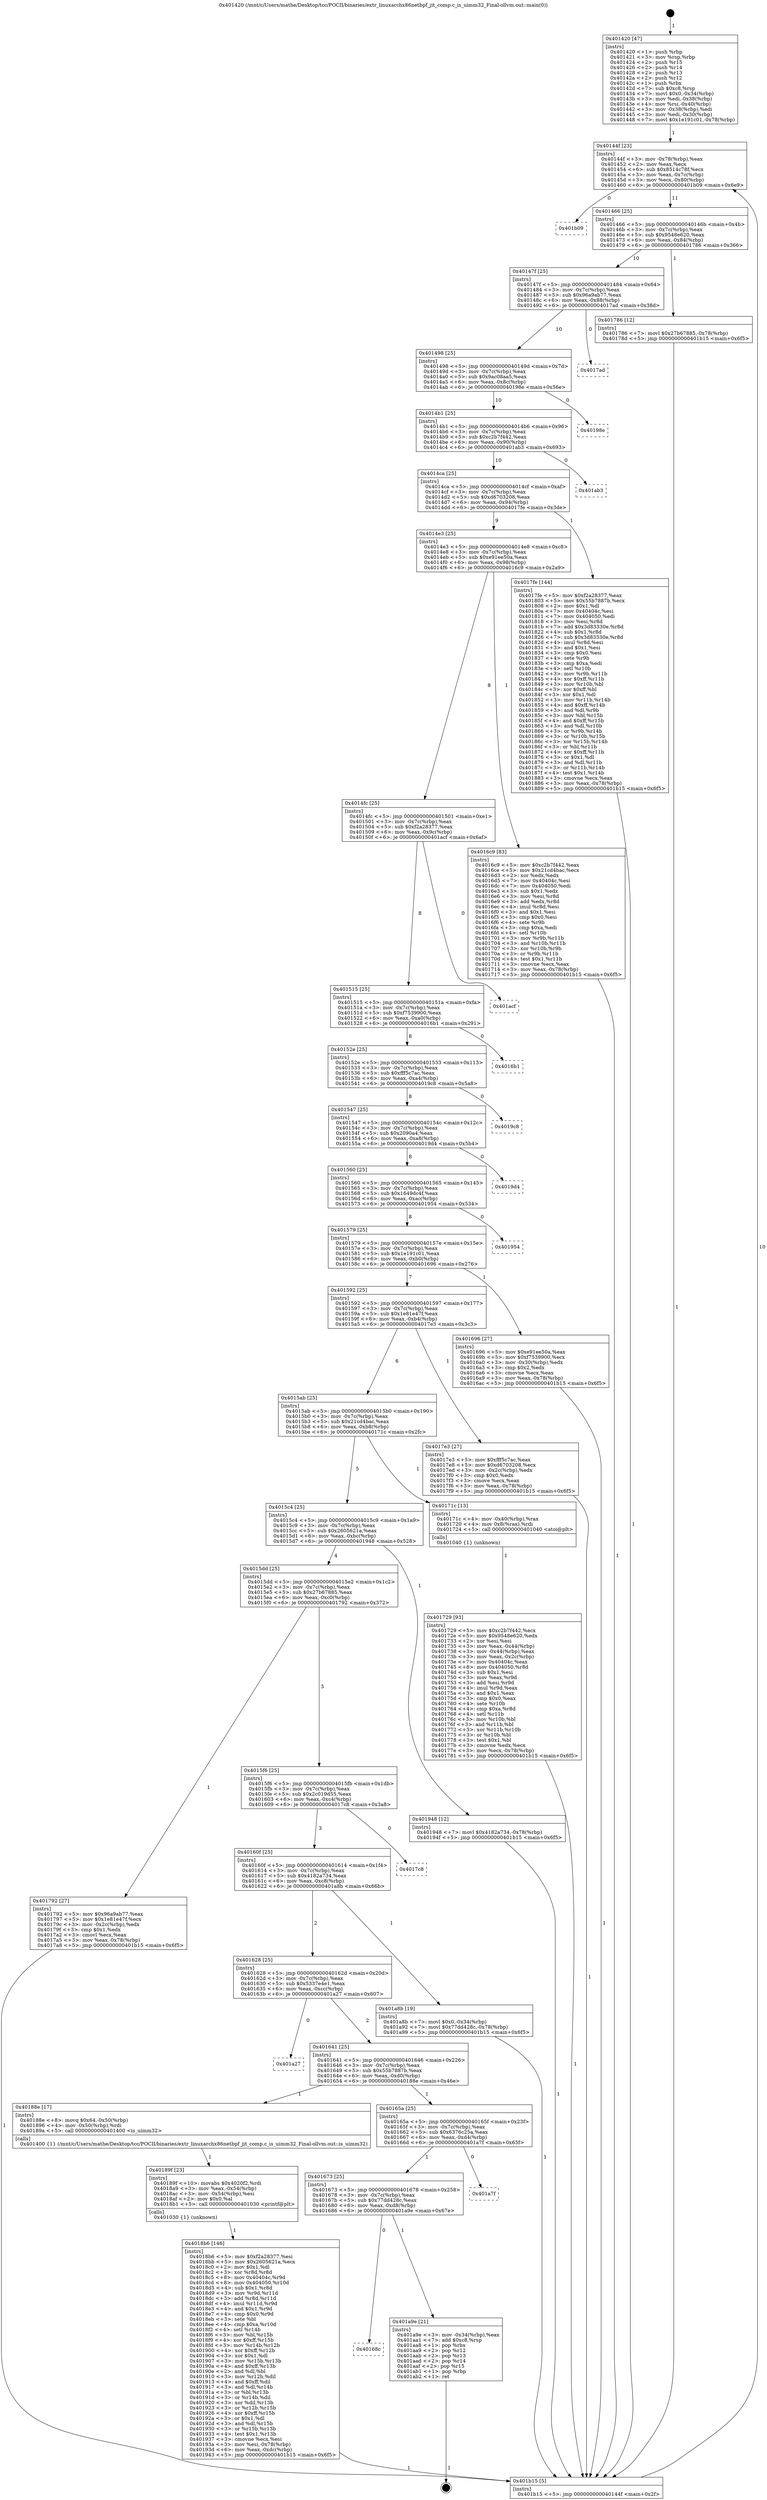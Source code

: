 digraph "0x401420" {
  label = "0x401420 (/mnt/c/Users/mathe/Desktop/tcc/POCII/binaries/extr_linuxarchx86netbpf_jit_comp.c_is_uimm32_Final-ollvm.out::main(0))"
  labelloc = "t"
  node[shape=record]

  Entry [label="",width=0.3,height=0.3,shape=circle,fillcolor=black,style=filled]
  "0x40144f" [label="{
     0x40144f [23]\l
     | [instrs]\l
     &nbsp;&nbsp;0x40144f \<+3\>: mov -0x78(%rbp),%eax\l
     &nbsp;&nbsp;0x401452 \<+2\>: mov %eax,%ecx\l
     &nbsp;&nbsp;0x401454 \<+6\>: sub $0x8514c78f,%ecx\l
     &nbsp;&nbsp;0x40145a \<+3\>: mov %eax,-0x7c(%rbp)\l
     &nbsp;&nbsp;0x40145d \<+3\>: mov %ecx,-0x80(%rbp)\l
     &nbsp;&nbsp;0x401460 \<+6\>: je 0000000000401b09 \<main+0x6e9\>\l
  }"]
  "0x401b09" [label="{
     0x401b09\l
  }", style=dashed]
  "0x401466" [label="{
     0x401466 [25]\l
     | [instrs]\l
     &nbsp;&nbsp;0x401466 \<+5\>: jmp 000000000040146b \<main+0x4b\>\l
     &nbsp;&nbsp;0x40146b \<+3\>: mov -0x7c(%rbp),%eax\l
     &nbsp;&nbsp;0x40146e \<+5\>: sub $0x9548e620,%eax\l
     &nbsp;&nbsp;0x401473 \<+6\>: mov %eax,-0x84(%rbp)\l
     &nbsp;&nbsp;0x401479 \<+6\>: je 0000000000401786 \<main+0x366\>\l
  }"]
  Exit [label="",width=0.3,height=0.3,shape=circle,fillcolor=black,style=filled,peripheries=2]
  "0x401786" [label="{
     0x401786 [12]\l
     | [instrs]\l
     &nbsp;&nbsp;0x401786 \<+7\>: movl $0x27b67885,-0x78(%rbp)\l
     &nbsp;&nbsp;0x40178d \<+5\>: jmp 0000000000401b15 \<main+0x6f5\>\l
  }"]
  "0x40147f" [label="{
     0x40147f [25]\l
     | [instrs]\l
     &nbsp;&nbsp;0x40147f \<+5\>: jmp 0000000000401484 \<main+0x64\>\l
     &nbsp;&nbsp;0x401484 \<+3\>: mov -0x7c(%rbp),%eax\l
     &nbsp;&nbsp;0x401487 \<+5\>: sub $0x96a9ab77,%eax\l
     &nbsp;&nbsp;0x40148c \<+6\>: mov %eax,-0x88(%rbp)\l
     &nbsp;&nbsp;0x401492 \<+6\>: je 00000000004017ad \<main+0x38d\>\l
  }"]
  "0x40168c" [label="{
     0x40168c\l
  }", style=dashed]
  "0x4017ad" [label="{
     0x4017ad\l
  }", style=dashed]
  "0x401498" [label="{
     0x401498 [25]\l
     | [instrs]\l
     &nbsp;&nbsp;0x401498 \<+5\>: jmp 000000000040149d \<main+0x7d\>\l
     &nbsp;&nbsp;0x40149d \<+3\>: mov -0x7c(%rbp),%eax\l
     &nbsp;&nbsp;0x4014a0 \<+5\>: sub $0x9ac08aa5,%eax\l
     &nbsp;&nbsp;0x4014a5 \<+6\>: mov %eax,-0x8c(%rbp)\l
     &nbsp;&nbsp;0x4014ab \<+6\>: je 000000000040198e \<main+0x56e\>\l
  }"]
  "0x401a9e" [label="{
     0x401a9e [21]\l
     | [instrs]\l
     &nbsp;&nbsp;0x401a9e \<+3\>: mov -0x34(%rbp),%eax\l
     &nbsp;&nbsp;0x401aa1 \<+7\>: add $0xc8,%rsp\l
     &nbsp;&nbsp;0x401aa8 \<+1\>: pop %rbx\l
     &nbsp;&nbsp;0x401aa9 \<+2\>: pop %r12\l
     &nbsp;&nbsp;0x401aab \<+2\>: pop %r13\l
     &nbsp;&nbsp;0x401aad \<+2\>: pop %r14\l
     &nbsp;&nbsp;0x401aaf \<+2\>: pop %r15\l
     &nbsp;&nbsp;0x401ab1 \<+1\>: pop %rbp\l
     &nbsp;&nbsp;0x401ab2 \<+1\>: ret\l
  }"]
  "0x40198e" [label="{
     0x40198e\l
  }", style=dashed]
  "0x4014b1" [label="{
     0x4014b1 [25]\l
     | [instrs]\l
     &nbsp;&nbsp;0x4014b1 \<+5\>: jmp 00000000004014b6 \<main+0x96\>\l
     &nbsp;&nbsp;0x4014b6 \<+3\>: mov -0x7c(%rbp),%eax\l
     &nbsp;&nbsp;0x4014b9 \<+5\>: sub $0xc2b7f442,%eax\l
     &nbsp;&nbsp;0x4014be \<+6\>: mov %eax,-0x90(%rbp)\l
     &nbsp;&nbsp;0x4014c4 \<+6\>: je 0000000000401ab3 \<main+0x693\>\l
  }"]
  "0x401673" [label="{
     0x401673 [25]\l
     | [instrs]\l
     &nbsp;&nbsp;0x401673 \<+5\>: jmp 0000000000401678 \<main+0x258\>\l
     &nbsp;&nbsp;0x401678 \<+3\>: mov -0x7c(%rbp),%eax\l
     &nbsp;&nbsp;0x40167b \<+5\>: sub $0x77dd428c,%eax\l
     &nbsp;&nbsp;0x401680 \<+6\>: mov %eax,-0xd8(%rbp)\l
     &nbsp;&nbsp;0x401686 \<+6\>: je 0000000000401a9e \<main+0x67e\>\l
  }"]
  "0x401ab3" [label="{
     0x401ab3\l
  }", style=dashed]
  "0x4014ca" [label="{
     0x4014ca [25]\l
     | [instrs]\l
     &nbsp;&nbsp;0x4014ca \<+5\>: jmp 00000000004014cf \<main+0xaf\>\l
     &nbsp;&nbsp;0x4014cf \<+3\>: mov -0x7c(%rbp),%eax\l
     &nbsp;&nbsp;0x4014d2 \<+5\>: sub $0xd6703208,%eax\l
     &nbsp;&nbsp;0x4014d7 \<+6\>: mov %eax,-0x94(%rbp)\l
     &nbsp;&nbsp;0x4014dd \<+6\>: je 00000000004017fe \<main+0x3de\>\l
  }"]
  "0x401a7f" [label="{
     0x401a7f\l
  }", style=dashed]
  "0x4017fe" [label="{
     0x4017fe [144]\l
     | [instrs]\l
     &nbsp;&nbsp;0x4017fe \<+5\>: mov $0xf2a28377,%eax\l
     &nbsp;&nbsp;0x401803 \<+5\>: mov $0x55b7887b,%ecx\l
     &nbsp;&nbsp;0x401808 \<+2\>: mov $0x1,%dl\l
     &nbsp;&nbsp;0x40180a \<+7\>: mov 0x40404c,%esi\l
     &nbsp;&nbsp;0x401811 \<+7\>: mov 0x404050,%edi\l
     &nbsp;&nbsp;0x401818 \<+3\>: mov %esi,%r8d\l
     &nbsp;&nbsp;0x40181b \<+7\>: add $0x3d83330e,%r8d\l
     &nbsp;&nbsp;0x401822 \<+4\>: sub $0x1,%r8d\l
     &nbsp;&nbsp;0x401826 \<+7\>: sub $0x3d83330e,%r8d\l
     &nbsp;&nbsp;0x40182d \<+4\>: imul %r8d,%esi\l
     &nbsp;&nbsp;0x401831 \<+3\>: and $0x1,%esi\l
     &nbsp;&nbsp;0x401834 \<+3\>: cmp $0x0,%esi\l
     &nbsp;&nbsp;0x401837 \<+4\>: sete %r9b\l
     &nbsp;&nbsp;0x40183b \<+3\>: cmp $0xa,%edi\l
     &nbsp;&nbsp;0x40183e \<+4\>: setl %r10b\l
     &nbsp;&nbsp;0x401842 \<+3\>: mov %r9b,%r11b\l
     &nbsp;&nbsp;0x401845 \<+4\>: xor $0xff,%r11b\l
     &nbsp;&nbsp;0x401849 \<+3\>: mov %r10b,%bl\l
     &nbsp;&nbsp;0x40184c \<+3\>: xor $0xff,%bl\l
     &nbsp;&nbsp;0x40184f \<+3\>: xor $0x1,%dl\l
     &nbsp;&nbsp;0x401852 \<+3\>: mov %r11b,%r14b\l
     &nbsp;&nbsp;0x401855 \<+4\>: and $0xff,%r14b\l
     &nbsp;&nbsp;0x401859 \<+3\>: and %dl,%r9b\l
     &nbsp;&nbsp;0x40185c \<+3\>: mov %bl,%r15b\l
     &nbsp;&nbsp;0x40185f \<+4\>: and $0xff,%r15b\l
     &nbsp;&nbsp;0x401863 \<+3\>: and %dl,%r10b\l
     &nbsp;&nbsp;0x401866 \<+3\>: or %r9b,%r14b\l
     &nbsp;&nbsp;0x401869 \<+3\>: or %r10b,%r15b\l
     &nbsp;&nbsp;0x40186c \<+3\>: xor %r15b,%r14b\l
     &nbsp;&nbsp;0x40186f \<+3\>: or %bl,%r11b\l
     &nbsp;&nbsp;0x401872 \<+4\>: xor $0xff,%r11b\l
     &nbsp;&nbsp;0x401876 \<+3\>: or $0x1,%dl\l
     &nbsp;&nbsp;0x401879 \<+3\>: and %dl,%r11b\l
     &nbsp;&nbsp;0x40187c \<+3\>: or %r11b,%r14b\l
     &nbsp;&nbsp;0x40187f \<+4\>: test $0x1,%r14b\l
     &nbsp;&nbsp;0x401883 \<+3\>: cmovne %ecx,%eax\l
     &nbsp;&nbsp;0x401886 \<+3\>: mov %eax,-0x78(%rbp)\l
     &nbsp;&nbsp;0x401889 \<+5\>: jmp 0000000000401b15 \<main+0x6f5\>\l
  }"]
  "0x4014e3" [label="{
     0x4014e3 [25]\l
     | [instrs]\l
     &nbsp;&nbsp;0x4014e3 \<+5\>: jmp 00000000004014e8 \<main+0xc8\>\l
     &nbsp;&nbsp;0x4014e8 \<+3\>: mov -0x7c(%rbp),%eax\l
     &nbsp;&nbsp;0x4014eb \<+5\>: sub $0xe91ee50a,%eax\l
     &nbsp;&nbsp;0x4014f0 \<+6\>: mov %eax,-0x98(%rbp)\l
     &nbsp;&nbsp;0x4014f6 \<+6\>: je 00000000004016c9 \<main+0x2a9\>\l
  }"]
  "0x4018b6" [label="{
     0x4018b6 [146]\l
     | [instrs]\l
     &nbsp;&nbsp;0x4018b6 \<+5\>: mov $0xf2a28377,%esi\l
     &nbsp;&nbsp;0x4018bb \<+5\>: mov $0x2605621a,%ecx\l
     &nbsp;&nbsp;0x4018c0 \<+2\>: mov $0x1,%dl\l
     &nbsp;&nbsp;0x4018c2 \<+3\>: xor %r8d,%r8d\l
     &nbsp;&nbsp;0x4018c5 \<+8\>: mov 0x40404c,%r9d\l
     &nbsp;&nbsp;0x4018cd \<+8\>: mov 0x404050,%r10d\l
     &nbsp;&nbsp;0x4018d5 \<+4\>: sub $0x1,%r8d\l
     &nbsp;&nbsp;0x4018d9 \<+3\>: mov %r9d,%r11d\l
     &nbsp;&nbsp;0x4018dc \<+3\>: add %r8d,%r11d\l
     &nbsp;&nbsp;0x4018df \<+4\>: imul %r11d,%r9d\l
     &nbsp;&nbsp;0x4018e3 \<+4\>: and $0x1,%r9d\l
     &nbsp;&nbsp;0x4018e7 \<+4\>: cmp $0x0,%r9d\l
     &nbsp;&nbsp;0x4018eb \<+3\>: sete %bl\l
     &nbsp;&nbsp;0x4018ee \<+4\>: cmp $0xa,%r10d\l
     &nbsp;&nbsp;0x4018f2 \<+4\>: setl %r14b\l
     &nbsp;&nbsp;0x4018f6 \<+3\>: mov %bl,%r15b\l
     &nbsp;&nbsp;0x4018f9 \<+4\>: xor $0xff,%r15b\l
     &nbsp;&nbsp;0x4018fd \<+3\>: mov %r14b,%r12b\l
     &nbsp;&nbsp;0x401900 \<+4\>: xor $0xff,%r12b\l
     &nbsp;&nbsp;0x401904 \<+3\>: xor $0x1,%dl\l
     &nbsp;&nbsp;0x401907 \<+3\>: mov %r15b,%r13b\l
     &nbsp;&nbsp;0x40190a \<+4\>: and $0xff,%r13b\l
     &nbsp;&nbsp;0x40190e \<+2\>: and %dl,%bl\l
     &nbsp;&nbsp;0x401910 \<+3\>: mov %r12b,%dil\l
     &nbsp;&nbsp;0x401913 \<+4\>: and $0xff,%dil\l
     &nbsp;&nbsp;0x401917 \<+3\>: and %dl,%r14b\l
     &nbsp;&nbsp;0x40191a \<+3\>: or %bl,%r13b\l
     &nbsp;&nbsp;0x40191d \<+3\>: or %r14b,%dil\l
     &nbsp;&nbsp;0x401920 \<+3\>: xor %dil,%r13b\l
     &nbsp;&nbsp;0x401923 \<+3\>: or %r12b,%r15b\l
     &nbsp;&nbsp;0x401926 \<+4\>: xor $0xff,%r15b\l
     &nbsp;&nbsp;0x40192a \<+3\>: or $0x1,%dl\l
     &nbsp;&nbsp;0x40192d \<+3\>: and %dl,%r15b\l
     &nbsp;&nbsp;0x401930 \<+3\>: or %r15b,%r13b\l
     &nbsp;&nbsp;0x401933 \<+4\>: test $0x1,%r13b\l
     &nbsp;&nbsp;0x401937 \<+3\>: cmovne %ecx,%esi\l
     &nbsp;&nbsp;0x40193a \<+3\>: mov %esi,-0x78(%rbp)\l
     &nbsp;&nbsp;0x40193d \<+6\>: mov %eax,-0xdc(%rbp)\l
     &nbsp;&nbsp;0x401943 \<+5\>: jmp 0000000000401b15 \<main+0x6f5\>\l
  }"]
  "0x4016c9" [label="{
     0x4016c9 [83]\l
     | [instrs]\l
     &nbsp;&nbsp;0x4016c9 \<+5\>: mov $0xc2b7f442,%eax\l
     &nbsp;&nbsp;0x4016ce \<+5\>: mov $0x21cd4bac,%ecx\l
     &nbsp;&nbsp;0x4016d3 \<+2\>: xor %edx,%edx\l
     &nbsp;&nbsp;0x4016d5 \<+7\>: mov 0x40404c,%esi\l
     &nbsp;&nbsp;0x4016dc \<+7\>: mov 0x404050,%edi\l
     &nbsp;&nbsp;0x4016e3 \<+3\>: sub $0x1,%edx\l
     &nbsp;&nbsp;0x4016e6 \<+3\>: mov %esi,%r8d\l
     &nbsp;&nbsp;0x4016e9 \<+3\>: add %edx,%r8d\l
     &nbsp;&nbsp;0x4016ec \<+4\>: imul %r8d,%esi\l
     &nbsp;&nbsp;0x4016f0 \<+3\>: and $0x1,%esi\l
     &nbsp;&nbsp;0x4016f3 \<+3\>: cmp $0x0,%esi\l
     &nbsp;&nbsp;0x4016f6 \<+4\>: sete %r9b\l
     &nbsp;&nbsp;0x4016fa \<+3\>: cmp $0xa,%edi\l
     &nbsp;&nbsp;0x4016fd \<+4\>: setl %r10b\l
     &nbsp;&nbsp;0x401701 \<+3\>: mov %r9b,%r11b\l
     &nbsp;&nbsp;0x401704 \<+3\>: and %r10b,%r11b\l
     &nbsp;&nbsp;0x401707 \<+3\>: xor %r10b,%r9b\l
     &nbsp;&nbsp;0x40170a \<+3\>: or %r9b,%r11b\l
     &nbsp;&nbsp;0x40170d \<+4\>: test $0x1,%r11b\l
     &nbsp;&nbsp;0x401711 \<+3\>: cmovne %ecx,%eax\l
     &nbsp;&nbsp;0x401714 \<+3\>: mov %eax,-0x78(%rbp)\l
     &nbsp;&nbsp;0x401717 \<+5\>: jmp 0000000000401b15 \<main+0x6f5\>\l
  }"]
  "0x4014fc" [label="{
     0x4014fc [25]\l
     | [instrs]\l
     &nbsp;&nbsp;0x4014fc \<+5\>: jmp 0000000000401501 \<main+0xe1\>\l
     &nbsp;&nbsp;0x401501 \<+3\>: mov -0x7c(%rbp),%eax\l
     &nbsp;&nbsp;0x401504 \<+5\>: sub $0xf2a28377,%eax\l
     &nbsp;&nbsp;0x401509 \<+6\>: mov %eax,-0x9c(%rbp)\l
     &nbsp;&nbsp;0x40150f \<+6\>: je 0000000000401acf \<main+0x6af\>\l
  }"]
  "0x40189f" [label="{
     0x40189f [23]\l
     | [instrs]\l
     &nbsp;&nbsp;0x40189f \<+10\>: movabs $0x4020f2,%rdi\l
     &nbsp;&nbsp;0x4018a9 \<+3\>: mov %eax,-0x54(%rbp)\l
     &nbsp;&nbsp;0x4018ac \<+3\>: mov -0x54(%rbp),%esi\l
     &nbsp;&nbsp;0x4018af \<+2\>: mov $0x0,%al\l
     &nbsp;&nbsp;0x4018b1 \<+5\>: call 0000000000401030 \<printf@plt\>\l
     | [calls]\l
     &nbsp;&nbsp;0x401030 \{1\} (unknown)\l
  }"]
  "0x401acf" [label="{
     0x401acf\l
  }", style=dashed]
  "0x401515" [label="{
     0x401515 [25]\l
     | [instrs]\l
     &nbsp;&nbsp;0x401515 \<+5\>: jmp 000000000040151a \<main+0xfa\>\l
     &nbsp;&nbsp;0x40151a \<+3\>: mov -0x7c(%rbp),%eax\l
     &nbsp;&nbsp;0x40151d \<+5\>: sub $0xf7539900,%eax\l
     &nbsp;&nbsp;0x401522 \<+6\>: mov %eax,-0xa0(%rbp)\l
     &nbsp;&nbsp;0x401528 \<+6\>: je 00000000004016b1 \<main+0x291\>\l
  }"]
  "0x40165a" [label="{
     0x40165a [25]\l
     | [instrs]\l
     &nbsp;&nbsp;0x40165a \<+5\>: jmp 000000000040165f \<main+0x23f\>\l
     &nbsp;&nbsp;0x40165f \<+3\>: mov -0x7c(%rbp),%eax\l
     &nbsp;&nbsp;0x401662 \<+5\>: sub $0x6376c25a,%eax\l
     &nbsp;&nbsp;0x401667 \<+6\>: mov %eax,-0xd4(%rbp)\l
     &nbsp;&nbsp;0x40166d \<+6\>: je 0000000000401a7f \<main+0x65f\>\l
  }"]
  "0x4016b1" [label="{
     0x4016b1\l
  }", style=dashed]
  "0x40152e" [label="{
     0x40152e [25]\l
     | [instrs]\l
     &nbsp;&nbsp;0x40152e \<+5\>: jmp 0000000000401533 \<main+0x113\>\l
     &nbsp;&nbsp;0x401533 \<+3\>: mov -0x7c(%rbp),%eax\l
     &nbsp;&nbsp;0x401536 \<+5\>: sub $0xfff5c7ac,%eax\l
     &nbsp;&nbsp;0x40153b \<+6\>: mov %eax,-0xa4(%rbp)\l
     &nbsp;&nbsp;0x401541 \<+6\>: je 00000000004019c8 \<main+0x5a8\>\l
  }"]
  "0x40188e" [label="{
     0x40188e [17]\l
     | [instrs]\l
     &nbsp;&nbsp;0x40188e \<+8\>: movq $0x64,-0x50(%rbp)\l
     &nbsp;&nbsp;0x401896 \<+4\>: mov -0x50(%rbp),%rdi\l
     &nbsp;&nbsp;0x40189a \<+5\>: call 0000000000401400 \<is_uimm32\>\l
     | [calls]\l
     &nbsp;&nbsp;0x401400 \{1\} (/mnt/c/Users/mathe/Desktop/tcc/POCII/binaries/extr_linuxarchx86netbpf_jit_comp.c_is_uimm32_Final-ollvm.out::is_uimm32)\l
  }"]
  "0x4019c8" [label="{
     0x4019c8\l
  }", style=dashed]
  "0x401547" [label="{
     0x401547 [25]\l
     | [instrs]\l
     &nbsp;&nbsp;0x401547 \<+5\>: jmp 000000000040154c \<main+0x12c\>\l
     &nbsp;&nbsp;0x40154c \<+3\>: mov -0x7c(%rbp),%eax\l
     &nbsp;&nbsp;0x40154f \<+5\>: sub $0x2090a4,%eax\l
     &nbsp;&nbsp;0x401554 \<+6\>: mov %eax,-0xa8(%rbp)\l
     &nbsp;&nbsp;0x40155a \<+6\>: je 00000000004019d4 \<main+0x5b4\>\l
  }"]
  "0x401641" [label="{
     0x401641 [25]\l
     | [instrs]\l
     &nbsp;&nbsp;0x401641 \<+5\>: jmp 0000000000401646 \<main+0x226\>\l
     &nbsp;&nbsp;0x401646 \<+3\>: mov -0x7c(%rbp),%eax\l
     &nbsp;&nbsp;0x401649 \<+5\>: sub $0x55b7887b,%eax\l
     &nbsp;&nbsp;0x40164e \<+6\>: mov %eax,-0xd0(%rbp)\l
     &nbsp;&nbsp;0x401654 \<+6\>: je 000000000040188e \<main+0x46e\>\l
  }"]
  "0x4019d4" [label="{
     0x4019d4\l
  }", style=dashed]
  "0x401560" [label="{
     0x401560 [25]\l
     | [instrs]\l
     &nbsp;&nbsp;0x401560 \<+5\>: jmp 0000000000401565 \<main+0x145\>\l
     &nbsp;&nbsp;0x401565 \<+3\>: mov -0x7c(%rbp),%eax\l
     &nbsp;&nbsp;0x401568 \<+5\>: sub $0x1649dc4f,%eax\l
     &nbsp;&nbsp;0x40156d \<+6\>: mov %eax,-0xac(%rbp)\l
     &nbsp;&nbsp;0x401573 \<+6\>: je 0000000000401954 \<main+0x534\>\l
  }"]
  "0x401a27" [label="{
     0x401a27\l
  }", style=dashed]
  "0x401954" [label="{
     0x401954\l
  }", style=dashed]
  "0x401579" [label="{
     0x401579 [25]\l
     | [instrs]\l
     &nbsp;&nbsp;0x401579 \<+5\>: jmp 000000000040157e \<main+0x15e\>\l
     &nbsp;&nbsp;0x40157e \<+3\>: mov -0x7c(%rbp),%eax\l
     &nbsp;&nbsp;0x401581 \<+5\>: sub $0x1e191c01,%eax\l
     &nbsp;&nbsp;0x401586 \<+6\>: mov %eax,-0xb0(%rbp)\l
     &nbsp;&nbsp;0x40158c \<+6\>: je 0000000000401696 \<main+0x276\>\l
  }"]
  "0x401628" [label="{
     0x401628 [25]\l
     | [instrs]\l
     &nbsp;&nbsp;0x401628 \<+5\>: jmp 000000000040162d \<main+0x20d\>\l
     &nbsp;&nbsp;0x40162d \<+3\>: mov -0x7c(%rbp),%eax\l
     &nbsp;&nbsp;0x401630 \<+5\>: sub $0x5337e4e1,%eax\l
     &nbsp;&nbsp;0x401635 \<+6\>: mov %eax,-0xcc(%rbp)\l
     &nbsp;&nbsp;0x40163b \<+6\>: je 0000000000401a27 \<main+0x607\>\l
  }"]
  "0x401696" [label="{
     0x401696 [27]\l
     | [instrs]\l
     &nbsp;&nbsp;0x401696 \<+5\>: mov $0xe91ee50a,%eax\l
     &nbsp;&nbsp;0x40169b \<+5\>: mov $0xf7539900,%ecx\l
     &nbsp;&nbsp;0x4016a0 \<+3\>: mov -0x30(%rbp),%edx\l
     &nbsp;&nbsp;0x4016a3 \<+3\>: cmp $0x2,%edx\l
     &nbsp;&nbsp;0x4016a6 \<+3\>: cmovne %ecx,%eax\l
     &nbsp;&nbsp;0x4016a9 \<+3\>: mov %eax,-0x78(%rbp)\l
     &nbsp;&nbsp;0x4016ac \<+5\>: jmp 0000000000401b15 \<main+0x6f5\>\l
  }"]
  "0x401592" [label="{
     0x401592 [25]\l
     | [instrs]\l
     &nbsp;&nbsp;0x401592 \<+5\>: jmp 0000000000401597 \<main+0x177\>\l
     &nbsp;&nbsp;0x401597 \<+3\>: mov -0x7c(%rbp),%eax\l
     &nbsp;&nbsp;0x40159a \<+5\>: sub $0x1e81e47f,%eax\l
     &nbsp;&nbsp;0x40159f \<+6\>: mov %eax,-0xb4(%rbp)\l
     &nbsp;&nbsp;0x4015a5 \<+6\>: je 00000000004017e3 \<main+0x3c3\>\l
  }"]
  "0x401b15" [label="{
     0x401b15 [5]\l
     | [instrs]\l
     &nbsp;&nbsp;0x401b15 \<+5\>: jmp 000000000040144f \<main+0x2f\>\l
  }"]
  "0x401420" [label="{
     0x401420 [47]\l
     | [instrs]\l
     &nbsp;&nbsp;0x401420 \<+1\>: push %rbp\l
     &nbsp;&nbsp;0x401421 \<+3\>: mov %rsp,%rbp\l
     &nbsp;&nbsp;0x401424 \<+2\>: push %r15\l
     &nbsp;&nbsp;0x401426 \<+2\>: push %r14\l
     &nbsp;&nbsp;0x401428 \<+2\>: push %r13\l
     &nbsp;&nbsp;0x40142a \<+2\>: push %r12\l
     &nbsp;&nbsp;0x40142c \<+1\>: push %rbx\l
     &nbsp;&nbsp;0x40142d \<+7\>: sub $0xc8,%rsp\l
     &nbsp;&nbsp;0x401434 \<+7\>: movl $0x0,-0x34(%rbp)\l
     &nbsp;&nbsp;0x40143b \<+3\>: mov %edi,-0x38(%rbp)\l
     &nbsp;&nbsp;0x40143e \<+4\>: mov %rsi,-0x40(%rbp)\l
     &nbsp;&nbsp;0x401442 \<+3\>: mov -0x38(%rbp),%edi\l
     &nbsp;&nbsp;0x401445 \<+3\>: mov %edi,-0x30(%rbp)\l
     &nbsp;&nbsp;0x401448 \<+7\>: movl $0x1e191c01,-0x78(%rbp)\l
  }"]
  "0x401a8b" [label="{
     0x401a8b [19]\l
     | [instrs]\l
     &nbsp;&nbsp;0x401a8b \<+7\>: movl $0x0,-0x34(%rbp)\l
     &nbsp;&nbsp;0x401a92 \<+7\>: movl $0x77dd428c,-0x78(%rbp)\l
     &nbsp;&nbsp;0x401a99 \<+5\>: jmp 0000000000401b15 \<main+0x6f5\>\l
  }"]
  "0x4017e3" [label="{
     0x4017e3 [27]\l
     | [instrs]\l
     &nbsp;&nbsp;0x4017e3 \<+5\>: mov $0xfff5c7ac,%eax\l
     &nbsp;&nbsp;0x4017e8 \<+5\>: mov $0xd6703208,%ecx\l
     &nbsp;&nbsp;0x4017ed \<+3\>: mov -0x2c(%rbp),%edx\l
     &nbsp;&nbsp;0x4017f0 \<+3\>: cmp $0x0,%edx\l
     &nbsp;&nbsp;0x4017f3 \<+3\>: cmove %ecx,%eax\l
     &nbsp;&nbsp;0x4017f6 \<+3\>: mov %eax,-0x78(%rbp)\l
     &nbsp;&nbsp;0x4017f9 \<+5\>: jmp 0000000000401b15 \<main+0x6f5\>\l
  }"]
  "0x4015ab" [label="{
     0x4015ab [25]\l
     | [instrs]\l
     &nbsp;&nbsp;0x4015ab \<+5\>: jmp 00000000004015b0 \<main+0x190\>\l
     &nbsp;&nbsp;0x4015b0 \<+3\>: mov -0x7c(%rbp),%eax\l
     &nbsp;&nbsp;0x4015b3 \<+5\>: sub $0x21cd4bac,%eax\l
     &nbsp;&nbsp;0x4015b8 \<+6\>: mov %eax,-0xb8(%rbp)\l
     &nbsp;&nbsp;0x4015be \<+6\>: je 000000000040171c \<main+0x2fc\>\l
  }"]
  "0x40160f" [label="{
     0x40160f [25]\l
     | [instrs]\l
     &nbsp;&nbsp;0x40160f \<+5\>: jmp 0000000000401614 \<main+0x1f4\>\l
     &nbsp;&nbsp;0x401614 \<+3\>: mov -0x7c(%rbp),%eax\l
     &nbsp;&nbsp;0x401617 \<+5\>: sub $0x4182a734,%eax\l
     &nbsp;&nbsp;0x40161c \<+6\>: mov %eax,-0xc8(%rbp)\l
     &nbsp;&nbsp;0x401622 \<+6\>: je 0000000000401a8b \<main+0x66b\>\l
  }"]
  "0x40171c" [label="{
     0x40171c [13]\l
     | [instrs]\l
     &nbsp;&nbsp;0x40171c \<+4\>: mov -0x40(%rbp),%rax\l
     &nbsp;&nbsp;0x401720 \<+4\>: mov 0x8(%rax),%rdi\l
     &nbsp;&nbsp;0x401724 \<+5\>: call 0000000000401040 \<atoi@plt\>\l
     | [calls]\l
     &nbsp;&nbsp;0x401040 \{1\} (unknown)\l
  }"]
  "0x4015c4" [label="{
     0x4015c4 [25]\l
     | [instrs]\l
     &nbsp;&nbsp;0x4015c4 \<+5\>: jmp 00000000004015c9 \<main+0x1a9\>\l
     &nbsp;&nbsp;0x4015c9 \<+3\>: mov -0x7c(%rbp),%eax\l
     &nbsp;&nbsp;0x4015cc \<+5\>: sub $0x2605621a,%eax\l
     &nbsp;&nbsp;0x4015d1 \<+6\>: mov %eax,-0xbc(%rbp)\l
     &nbsp;&nbsp;0x4015d7 \<+6\>: je 0000000000401948 \<main+0x528\>\l
  }"]
  "0x401729" [label="{
     0x401729 [93]\l
     | [instrs]\l
     &nbsp;&nbsp;0x401729 \<+5\>: mov $0xc2b7f442,%ecx\l
     &nbsp;&nbsp;0x40172e \<+5\>: mov $0x9548e620,%edx\l
     &nbsp;&nbsp;0x401733 \<+2\>: xor %esi,%esi\l
     &nbsp;&nbsp;0x401735 \<+3\>: mov %eax,-0x44(%rbp)\l
     &nbsp;&nbsp;0x401738 \<+3\>: mov -0x44(%rbp),%eax\l
     &nbsp;&nbsp;0x40173b \<+3\>: mov %eax,-0x2c(%rbp)\l
     &nbsp;&nbsp;0x40173e \<+7\>: mov 0x40404c,%eax\l
     &nbsp;&nbsp;0x401745 \<+8\>: mov 0x404050,%r8d\l
     &nbsp;&nbsp;0x40174d \<+3\>: sub $0x1,%esi\l
     &nbsp;&nbsp;0x401750 \<+3\>: mov %eax,%r9d\l
     &nbsp;&nbsp;0x401753 \<+3\>: add %esi,%r9d\l
     &nbsp;&nbsp;0x401756 \<+4\>: imul %r9d,%eax\l
     &nbsp;&nbsp;0x40175a \<+3\>: and $0x1,%eax\l
     &nbsp;&nbsp;0x40175d \<+3\>: cmp $0x0,%eax\l
     &nbsp;&nbsp;0x401760 \<+4\>: sete %r10b\l
     &nbsp;&nbsp;0x401764 \<+4\>: cmp $0xa,%r8d\l
     &nbsp;&nbsp;0x401768 \<+4\>: setl %r11b\l
     &nbsp;&nbsp;0x40176c \<+3\>: mov %r10b,%bl\l
     &nbsp;&nbsp;0x40176f \<+3\>: and %r11b,%bl\l
     &nbsp;&nbsp;0x401772 \<+3\>: xor %r11b,%r10b\l
     &nbsp;&nbsp;0x401775 \<+3\>: or %r10b,%bl\l
     &nbsp;&nbsp;0x401778 \<+3\>: test $0x1,%bl\l
     &nbsp;&nbsp;0x40177b \<+3\>: cmovne %edx,%ecx\l
     &nbsp;&nbsp;0x40177e \<+3\>: mov %ecx,-0x78(%rbp)\l
     &nbsp;&nbsp;0x401781 \<+5\>: jmp 0000000000401b15 \<main+0x6f5\>\l
  }"]
  "0x4017c8" [label="{
     0x4017c8\l
  }", style=dashed]
  "0x401948" [label="{
     0x401948 [12]\l
     | [instrs]\l
     &nbsp;&nbsp;0x401948 \<+7\>: movl $0x4182a734,-0x78(%rbp)\l
     &nbsp;&nbsp;0x40194f \<+5\>: jmp 0000000000401b15 \<main+0x6f5\>\l
  }"]
  "0x4015dd" [label="{
     0x4015dd [25]\l
     | [instrs]\l
     &nbsp;&nbsp;0x4015dd \<+5\>: jmp 00000000004015e2 \<main+0x1c2\>\l
     &nbsp;&nbsp;0x4015e2 \<+3\>: mov -0x7c(%rbp),%eax\l
     &nbsp;&nbsp;0x4015e5 \<+5\>: sub $0x27b67885,%eax\l
     &nbsp;&nbsp;0x4015ea \<+6\>: mov %eax,-0xc0(%rbp)\l
     &nbsp;&nbsp;0x4015f0 \<+6\>: je 0000000000401792 \<main+0x372\>\l
  }"]
  "0x4015f6" [label="{
     0x4015f6 [25]\l
     | [instrs]\l
     &nbsp;&nbsp;0x4015f6 \<+5\>: jmp 00000000004015fb \<main+0x1db\>\l
     &nbsp;&nbsp;0x4015fb \<+3\>: mov -0x7c(%rbp),%eax\l
     &nbsp;&nbsp;0x4015fe \<+5\>: sub $0x2c019d55,%eax\l
     &nbsp;&nbsp;0x401603 \<+6\>: mov %eax,-0xc4(%rbp)\l
     &nbsp;&nbsp;0x401609 \<+6\>: je 00000000004017c8 \<main+0x3a8\>\l
  }"]
  "0x401792" [label="{
     0x401792 [27]\l
     | [instrs]\l
     &nbsp;&nbsp;0x401792 \<+5\>: mov $0x96a9ab77,%eax\l
     &nbsp;&nbsp;0x401797 \<+5\>: mov $0x1e81e47f,%ecx\l
     &nbsp;&nbsp;0x40179c \<+3\>: mov -0x2c(%rbp),%edx\l
     &nbsp;&nbsp;0x40179f \<+3\>: cmp $0x1,%edx\l
     &nbsp;&nbsp;0x4017a2 \<+3\>: cmovl %ecx,%eax\l
     &nbsp;&nbsp;0x4017a5 \<+3\>: mov %eax,-0x78(%rbp)\l
     &nbsp;&nbsp;0x4017a8 \<+5\>: jmp 0000000000401b15 \<main+0x6f5\>\l
  }"]
  Entry -> "0x401420" [label=" 1"]
  "0x40144f" -> "0x401b09" [label=" 0"]
  "0x40144f" -> "0x401466" [label=" 11"]
  "0x401a9e" -> Exit [label=" 1"]
  "0x401466" -> "0x401786" [label=" 1"]
  "0x401466" -> "0x40147f" [label=" 10"]
  "0x401673" -> "0x40168c" [label=" 0"]
  "0x40147f" -> "0x4017ad" [label=" 0"]
  "0x40147f" -> "0x401498" [label=" 10"]
  "0x401673" -> "0x401a9e" [label=" 1"]
  "0x401498" -> "0x40198e" [label=" 0"]
  "0x401498" -> "0x4014b1" [label=" 10"]
  "0x40165a" -> "0x401673" [label=" 1"]
  "0x4014b1" -> "0x401ab3" [label=" 0"]
  "0x4014b1" -> "0x4014ca" [label=" 10"]
  "0x40165a" -> "0x401a7f" [label=" 0"]
  "0x4014ca" -> "0x4017fe" [label=" 1"]
  "0x4014ca" -> "0x4014e3" [label=" 9"]
  "0x401a8b" -> "0x401b15" [label=" 1"]
  "0x4014e3" -> "0x4016c9" [label=" 1"]
  "0x4014e3" -> "0x4014fc" [label=" 8"]
  "0x401948" -> "0x401b15" [label=" 1"]
  "0x4014fc" -> "0x401acf" [label=" 0"]
  "0x4014fc" -> "0x401515" [label=" 8"]
  "0x4018b6" -> "0x401b15" [label=" 1"]
  "0x401515" -> "0x4016b1" [label=" 0"]
  "0x401515" -> "0x40152e" [label=" 8"]
  "0x40189f" -> "0x4018b6" [label=" 1"]
  "0x40152e" -> "0x4019c8" [label=" 0"]
  "0x40152e" -> "0x401547" [label=" 8"]
  "0x40188e" -> "0x40189f" [label=" 1"]
  "0x401547" -> "0x4019d4" [label=" 0"]
  "0x401547" -> "0x401560" [label=" 8"]
  "0x401641" -> "0x40188e" [label=" 1"]
  "0x401560" -> "0x401954" [label=" 0"]
  "0x401560" -> "0x401579" [label=" 8"]
  "0x401641" -> "0x40165a" [label=" 1"]
  "0x401579" -> "0x401696" [label=" 1"]
  "0x401579" -> "0x401592" [label=" 7"]
  "0x401696" -> "0x401b15" [label=" 1"]
  "0x401420" -> "0x40144f" [label=" 1"]
  "0x401b15" -> "0x40144f" [label=" 10"]
  "0x4016c9" -> "0x401b15" [label=" 1"]
  "0x401628" -> "0x401a27" [label=" 0"]
  "0x401592" -> "0x4017e3" [label=" 1"]
  "0x401592" -> "0x4015ab" [label=" 6"]
  "0x401628" -> "0x401641" [label=" 2"]
  "0x4015ab" -> "0x40171c" [label=" 1"]
  "0x4015ab" -> "0x4015c4" [label=" 5"]
  "0x40171c" -> "0x401729" [label=" 1"]
  "0x401729" -> "0x401b15" [label=" 1"]
  "0x401786" -> "0x401b15" [label=" 1"]
  "0x40160f" -> "0x401a8b" [label=" 1"]
  "0x4015c4" -> "0x401948" [label=" 1"]
  "0x4015c4" -> "0x4015dd" [label=" 4"]
  "0x40160f" -> "0x401628" [label=" 2"]
  "0x4015dd" -> "0x401792" [label=" 1"]
  "0x4015dd" -> "0x4015f6" [label=" 3"]
  "0x401792" -> "0x401b15" [label=" 1"]
  "0x4017e3" -> "0x401b15" [label=" 1"]
  "0x4017fe" -> "0x401b15" [label=" 1"]
  "0x4015f6" -> "0x40160f" [label=" 3"]
  "0x4015f6" -> "0x4017c8" [label=" 0"]
}
